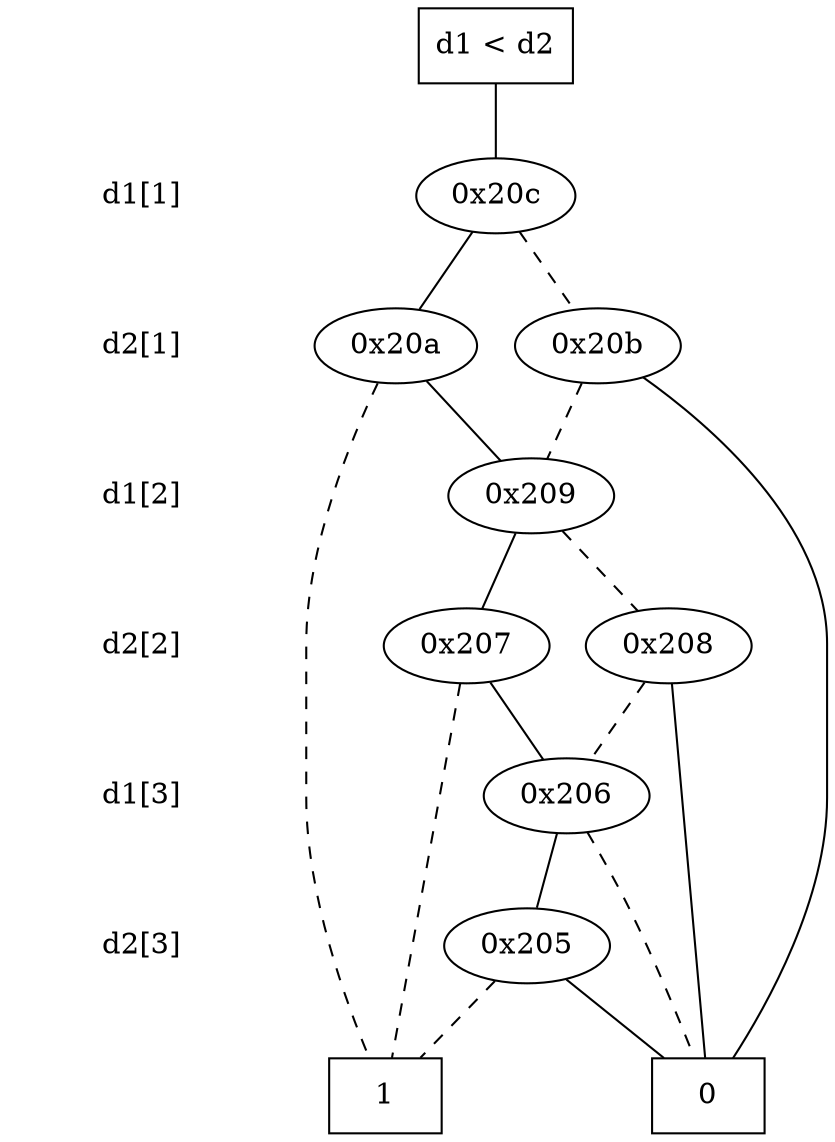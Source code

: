 digraph "DD" {
size = "7.5,10"
center = true;
edge [dir = none];
{ node [shape = plaintext];
  edge [style = invis];
  "CONST NODES" [style = invis];
" d1[1] " -> " d2[1] " -> " d1[2] " -> " d2[2] " -> " d1[3] " -> " d2[3] " -> "CONST NODES"; 
}
{ rank = same; node [shape = box]; edge [style = invis];
"d1 < d2"; }
{ rank = same; " d1[1] ";
"0x20c";
}
{ rank = same; " d2[1] ";
"0x20a";
"0x20b";
}
{ rank = same; " d1[2] ";
"0x209";
}
{ rank = same; " d2[2] ";
"0x208";
"0x207";
}
{ rank = same; " d1[3] ";
"0x206";
}
{ rank = same; " d2[3] ";
"0x205";
}
{ rank = same; "CONST NODES";
{ node [shape = box]; "0x1e1";
"0x1e0";
}
}
"d1 < d2" -> "0x20c" [style = solid];
"0x20c" -> "0x20a";
"0x20c" -> "0x20b" [style = dashed];
"0x20a" -> "0x209";
"0x20a" -> "0x1e0" [style = dashed];
"0x20b" -> "0x1e1";
"0x20b" -> "0x209" [style = dashed];
"0x209" -> "0x207";
"0x209" -> "0x208" [style = dashed];
"0x208" -> "0x1e1";
"0x208" -> "0x206" [style = dashed];
"0x207" -> "0x206";
"0x207" -> "0x1e0" [style = dashed];
"0x206" -> "0x205";
"0x206" -> "0x1e1" [style = dashed];
"0x205" -> "0x1e1";
"0x205" -> "0x1e0" [style = dashed];
"0x1e1" [label = "0"];
"0x1e0" [label = "1"];
}
